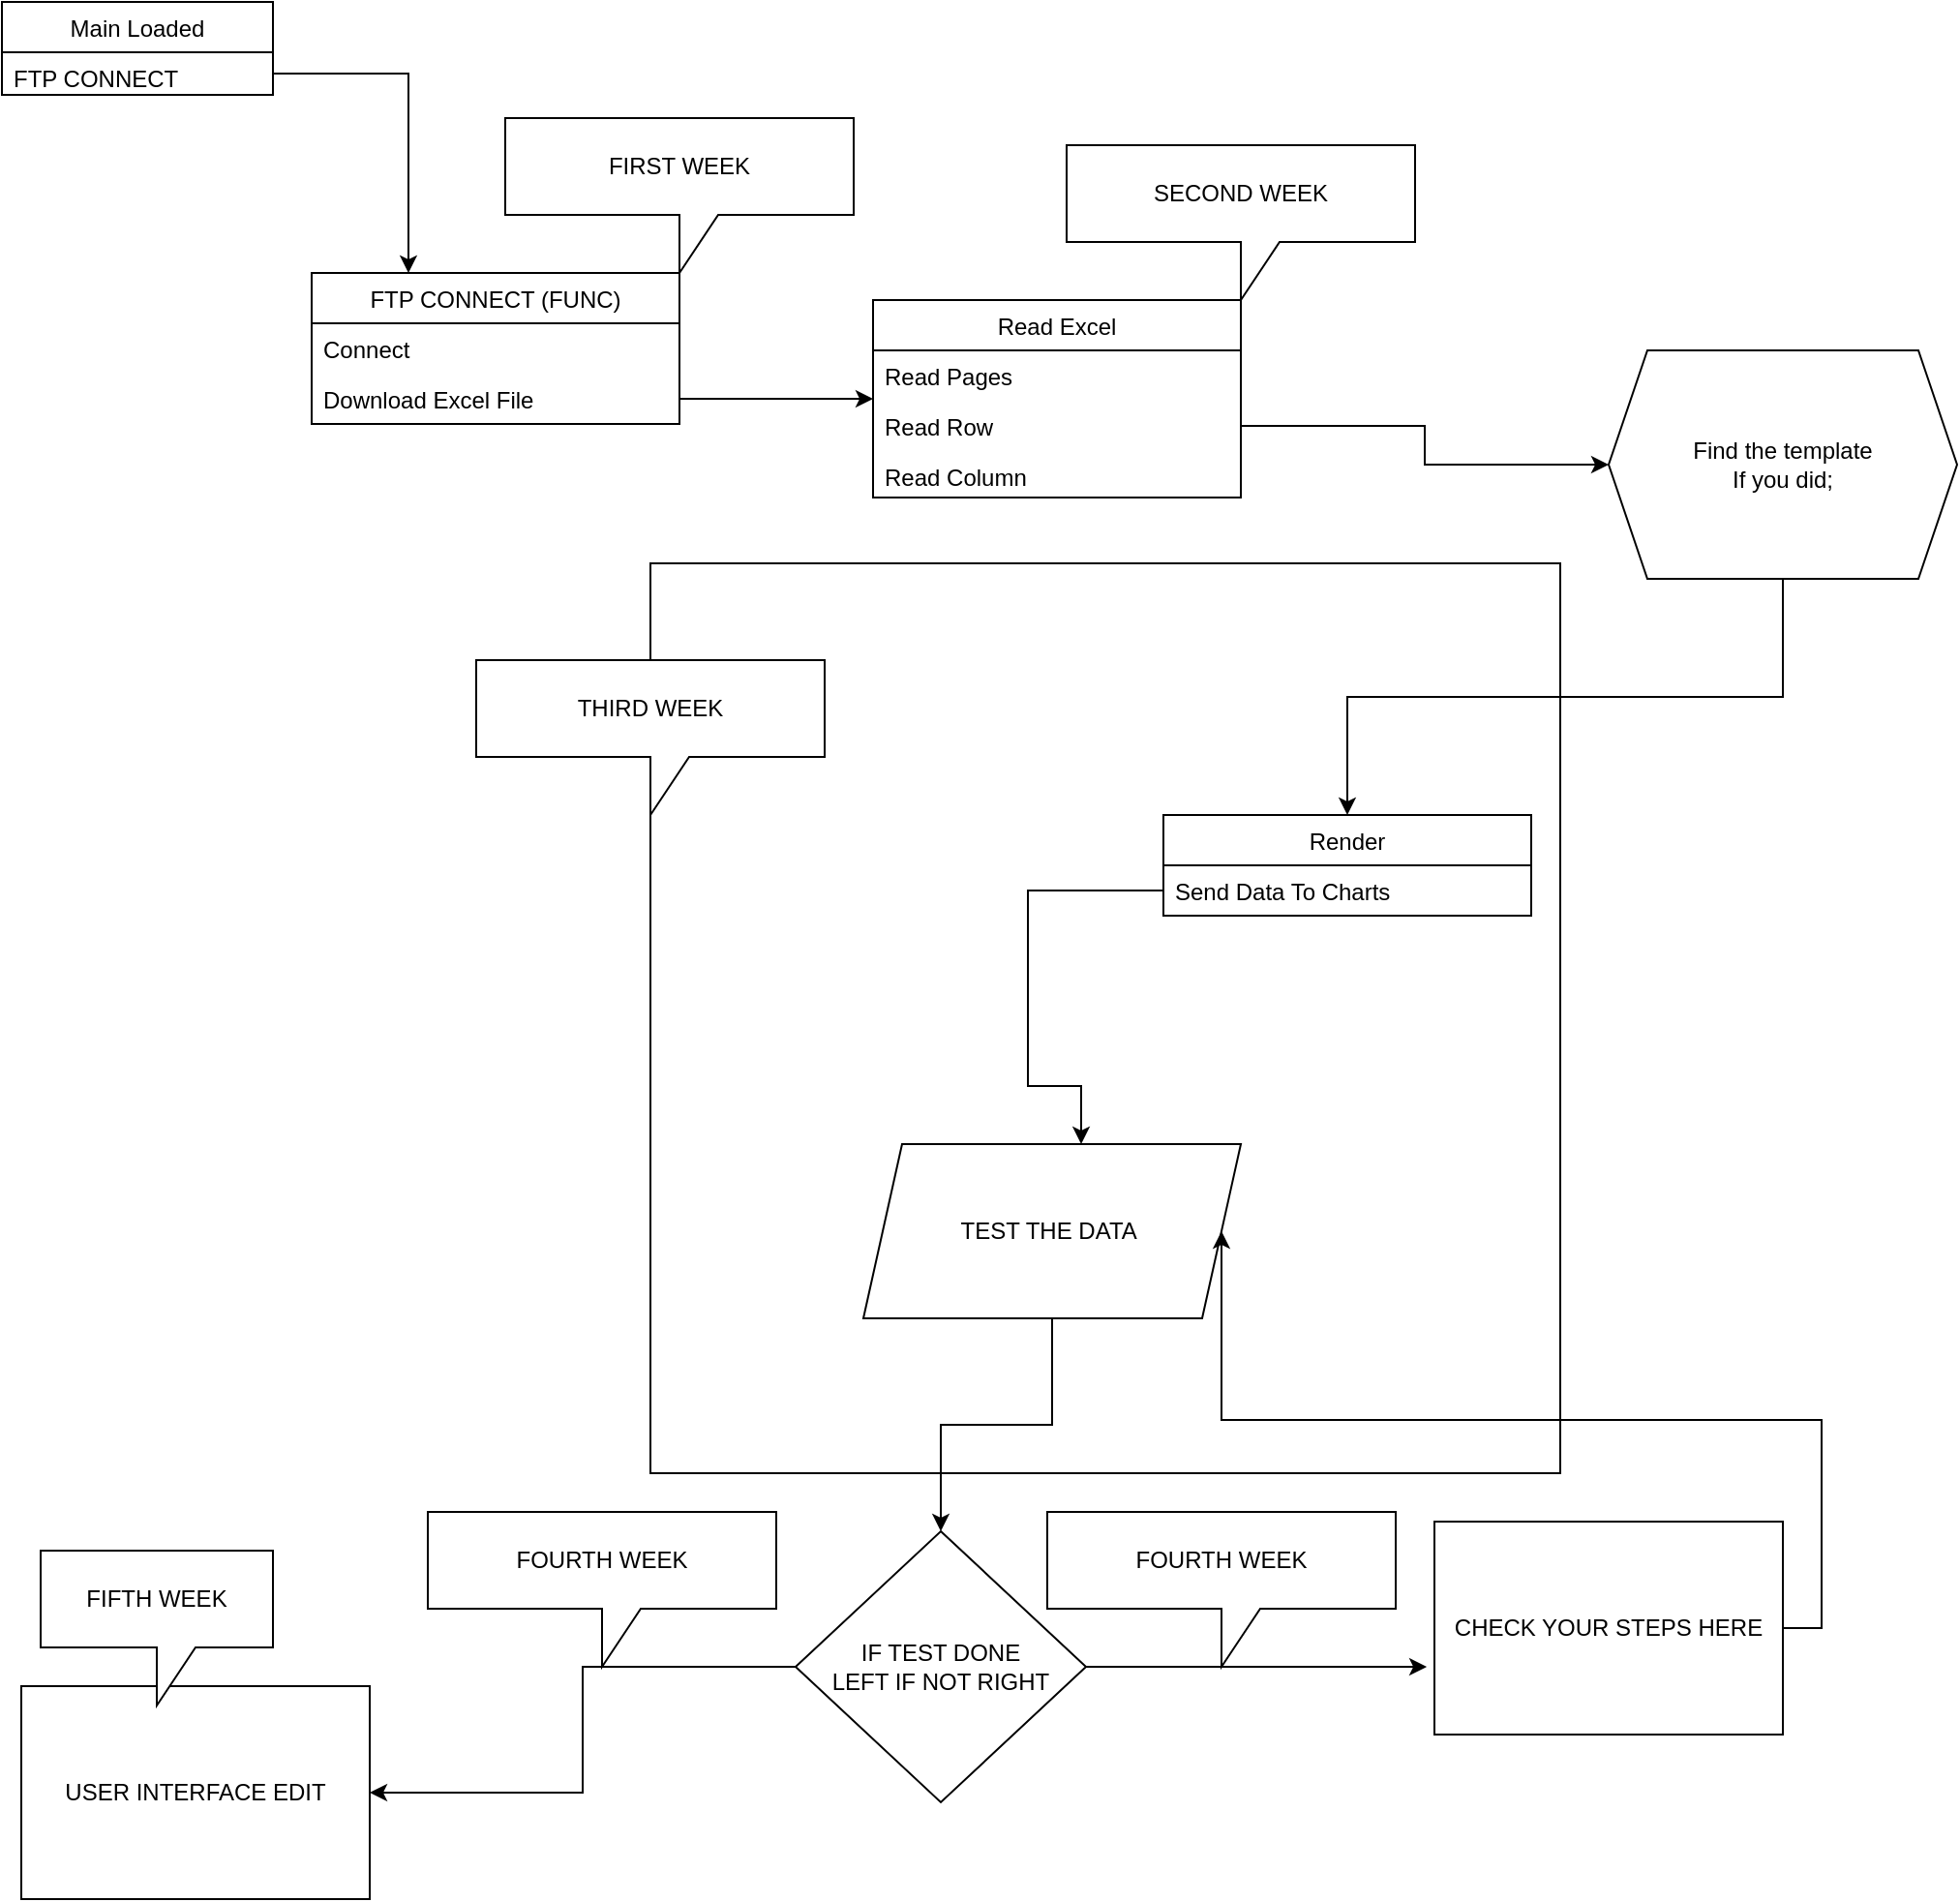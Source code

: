 <mxfile version="14.8.5" type="github"><diagram id="addmkWJrxZ1Sx96_kMYB" name="Page-1"><mxGraphModel dx="1422" dy="754" grid="1" gridSize="10" guides="1" tooltips="1" connect="1" arrows="1" fold="1" page="1" pageScale="1" pageWidth="850" pageHeight="1100" math="0" shadow="0"><root><mxCell id="0"/><mxCell id="1" parent="0"/><mxCell id="QFq9wV5uFYEqPEz84BDr-37" value="" style="whiteSpace=wrap;html=1;aspect=fixed;" parent="1" vertex="1"><mxGeometry x="425" y="350" width="470" height="470" as="geometry"/></mxCell><mxCell id="QFq9wV5uFYEqPEz84BDr-1" value="Main Loaded" style="swimlane;fontStyle=0;childLayout=stackLayout;horizontal=1;startSize=26;fillColor=none;horizontalStack=0;resizeParent=1;resizeParentMax=0;resizeLast=0;collapsible=1;marginBottom=0;" parent="1" vertex="1"><mxGeometry x="90" y="60" width="140" height="48" as="geometry"/></mxCell><mxCell id="QFq9wV5uFYEqPEz84BDr-2" value="FTP CONNECT" style="text;strokeColor=none;fillColor=none;align=left;verticalAlign=top;spacingLeft=4;spacingRight=4;overflow=hidden;rotatable=0;points=[[0,0.5],[1,0.5]];portConstraint=eastwest;" parent="QFq9wV5uFYEqPEz84BDr-1" vertex="1"><mxGeometry y="26" width="140" height="22" as="geometry"/></mxCell><mxCell id="QFq9wV5uFYEqPEz84BDr-3" value="FTP CONNECT (FUNC)" style="swimlane;fontStyle=0;childLayout=stackLayout;horizontal=1;startSize=26;fillColor=none;horizontalStack=0;resizeParent=1;resizeParentMax=0;resizeLast=0;collapsible=1;marginBottom=0;" parent="1" vertex="1"><mxGeometry x="250" y="200" width="190" height="78" as="geometry"/></mxCell><mxCell id="QFq9wV5uFYEqPEz84BDr-4" value="Connect" style="text;strokeColor=none;fillColor=none;align=left;verticalAlign=top;spacingLeft=4;spacingRight=4;overflow=hidden;rotatable=0;points=[[0,0.5],[1,0.5]];portConstraint=eastwest;" parent="QFq9wV5uFYEqPEz84BDr-3" vertex="1"><mxGeometry y="26" width="190" height="26" as="geometry"/></mxCell><mxCell id="QFq9wV5uFYEqPEz84BDr-5" value="Download Excel File" style="text;strokeColor=none;fillColor=none;align=left;verticalAlign=top;spacingLeft=4;spacingRight=4;overflow=hidden;rotatable=0;points=[[0,0.5],[1,0.5]];portConstraint=eastwest;" parent="QFq9wV5uFYEqPEz84BDr-3" vertex="1"><mxGeometry y="52" width="190" height="26" as="geometry"/></mxCell><mxCell id="QFq9wV5uFYEqPEz84BDr-6" style="edgeStyle=orthogonalEdgeStyle;rounded=0;orthogonalLoop=1;jettySize=auto;html=1;exitX=1;exitY=0.5;exitDx=0;exitDy=0;" parent="1" source="QFq9wV5uFYEqPEz84BDr-2" target="QFq9wV5uFYEqPEz84BDr-3" edge="1"><mxGeometry relative="1" as="geometry"><Array as="points"><mxPoint x="300" y="97"/></Array></mxGeometry></mxCell><mxCell id="QFq9wV5uFYEqPEz84BDr-7" value="Read Excel" style="swimlane;fontStyle=0;childLayout=stackLayout;horizontal=1;startSize=26;fillColor=none;horizontalStack=0;resizeParent=1;resizeParentMax=0;resizeLast=0;collapsible=1;marginBottom=0;" parent="1" vertex="1"><mxGeometry x="540" y="214" width="190" height="102" as="geometry"/></mxCell><mxCell id="QFq9wV5uFYEqPEz84BDr-8" value="Read Pages" style="text;strokeColor=none;fillColor=none;align=left;verticalAlign=top;spacingLeft=4;spacingRight=4;overflow=hidden;rotatable=0;points=[[0,0.5],[1,0.5]];portConstraint=eastwest;" parent="QFq9wV5uFYEqPEz84BDr-7" vertex="1"><mxGeometry y="26" width="190" height="26" as="geometry"/></mxCell><mxCell id="QFq9wV5uFYEqPEz84BDr-9" value="Read Row" style="text;strokeColor=none;fillColor=none;align=left;verticalAlign=top;spacingLeft=4;spacingRight=4;overflow=hidden;rotatable=0;points=[[0,0.5],[1,0.5]];portConstraint=eastwest;" parent="QFq9wV5uFYEqPEz84BDr-7" vertex="1"><mxGeometry y="52" width="190" height="26" as="geometry"/></mxCell><mxCell id="QFq9wV5uFYEqPEz84BDr-10" value="Read Column" style="text;strokeColor=none;fillColor=none;align=left;verticalAlign=top;spacingLeft=4;spacingRight=4;overflow=hidden;rotatable=0;points=[[0,0.5],[1,0.5]];portConstraint=eastwest;" parent="QFq9wV5uFYEqPEz84BDr-7" vertex="1"><mxGeometry y="78" width="190" height="24" as="geometry"/></mxCell><mxCell id="QFq9wV5uFYEqPEz84BDr-11" style="edgeStyle=orthogonalEdgeStyle;rounded=0;orthogonalLoop=1;jettySize=auto;html=1;exitX=1;exitY=0.5;exitDx=0;exitDy=0;" parent="1" source="QFq9wV5uFYEqPEz84BDr-5" target="QFq9wV5uFYEqPEz84BDr-7" edge="1"><mxGeometry relative="1" as="geometry"/></mxCell><mxCell id="QFq9wV5uFYEqPEz84BDr-12" value="Render" style="swimlane;fontStyle=0;childLayout=stackLayout;horizontal=1;startSize=26;fillColor=none;horizontalStack=0;resizeParent=1;resizeParentMax=0;resizeLast=0;collapsible=1;marginBottom=0;" parent="1" vertex="1"><mxGeometry x="690" y="480" width="190" height="52" as="geometry"/></mxCell><mxCell id="QFq9wV5uFYEqPEz84BDr-13" value="Send Data To Charts" style="text;strokeColor=none;fillColor=none;align=left;verticalAlign=top;spacingLeft=4;spacingRight=4;overflow=hidden;rotatable=0;points=[[0,0.5],[1,0.5]];portConstraint=eastwest;" parent="QFq9wV5uFYEqPEz84BDr-12" vertex="1"><mxGeometry y="26" width="190" height="26" as="geometry"/></mxCell><mxCell id="QFq9wV5uFYEqPEz84BDr-14" style="edgeStyle=orthogonalEdgeStyle;rounded=0;orthogonalLoop=1;jettySize=auto;html=1;exitX=1;exitY=0.5;exitDx=0;exitDy=0;entryX=0;entryY=0.5;entryDx=0;entryDy=0;" parent="1" source="QFq9wV5uFYEqPEz84BDr-9" target="QFq9wV5uFYEqPEz84BDr-16" edge="1"><mxGeometry relative="1" as="geometry"/></mxCell><mxCell id="QFq9wV5uFYEqPEz84BDr-17" style="edgeStyle=orthogonalEdgeStyle;rounded=0;orthogonalLoop=1;jettySize=auto;html=1;exitX=0.5;exitY=1;exitDx=0;exitDy=0;" parent="1" source="QFq9wV5uFYEqPEz84BDr-16" target="QFq9wV5uFYEqPEz84BDr-12" edge="1"><mxGeometry relative="1" as="geometry"/></mxCell><mxCell id="QFq9wV5uFYEqPEz84BDr-16" value="Find the template&lt;br&gt;If you did;" style="shape=hexagon;perimeter=hexagonPerimeter2;whiteSpace=wrap;html=1;fixedSize=1;" parent="1" vertex="1"><mxGeometry x="920" y="240" width="180" height="118" as="geometry"/></mxCell><mxCell id="QFq9wV5uFYEqPEz84BDr-25" style="edgeStyle=orthogonalEdgeStyle;rounded=0;orthogonalLoop=1;jettySize=auto;html=1;entryX=0.5;entryY=0;entryDx=0;entryDy=0;" parent="1" source="QFq9wV5uFYEqPEz84BDr-18" target="QFq9wV5uFYEqPEz84BDr-27" edge="1"><mxGeometry relative="1" as="geometry"><mxPoint x="560" y="760" as="targetPoint"/></mxGeometry></mxCell><mxCell id="QFq9wV5uFYEqPEz84BDr-18" value="TEST THE DATA&amp;nbsp;" style="shape=parallelogram;perimeter=parallelogramPerimeter;whiteSpace=wrap;html=1;fixedSize=1;" parent="1" vertex="1"><mxGeometry x="535" y="650" width="195" height="90" as="geometry"/></mxCell><mxCell id="QFq9wV5uFYEqPEz84BDr-19" style="edgeStyle=orthogonalEdgeStyle;rounded=0;orthogonalLoop=1;jettySize=auto;html=1;entryX=0.577;entryY=0;entryDx=0;entryDy=0;entryPerimeter=0;" parent="1" source="QFq9wV5uFYEqPEz84BDr-13" target="QFq9wV5uFYEqPEz84BDr-18" edge="1"><mxGeometry relative="1" as="geometry"><Array as="points"><mxPoint x="620" y="519"/><mxPoint x="620" y="620"/></Array></mxGeometry></mxCell><mxCell id="QFq9wV5uFYEqPEz84BDr-26" value="USER INTERFACE EDIT" style="rounded=0;whiteSpace=wrap;html=1;" parent="1" vertex="1"><mxGeometry x="100" y="930" width="180" height="110" as="geometry"/></mxCell><mxCell id="QFq9wV5uFYEqPEz84BDr-28" style="edgeStyle=orthogonalEdgeStyle;rounded=0;orthogonalLoop=1;jettySize=auto;html=1;exitX=0;exitY=0.5;exitDx=0;exitDy=0;" parent="1" source="QFq9wV5uFYEqPEz84BDr-27" target="QFq9wV5uFYEqPEz84BDr-26" edge="1"><mxGeometry relative="1" as="geometry"/></mxCell><mxCell id="QFq9wV5uFYEqPEz84BDr-30" style="edgeStyle=orthogonalEdgeStyle;rounded=0;orthogonalLoop=1;jettySize=auto;html=1;entryX=-0.022;entryY=0.682;entryDx=0;entryDy=0;entryPerimeter=0;" parent="1" source="QFq9wV5uFYEqPEz84BDr-27" target="QFq9wV5uFYEqPEz84BDr-29" edge="1"><mxGeometry relative="1" as="geometry"/></mxCell><mxCell id="QFq9wV5uFYEqPEz84BDr-27" value="IF TEST DONE&lt;br&gt;LEFT IF NOT RIGHT" style="rhombus;whiteSpace=wrap;html=1;" parent="1" vertex="1"><mxGeometry x="500" y="850" width="150" height="140" as="geometry"/></mxCell><mxCell id="QFq9wV5uFYEqPEz84BDr-31" style="edgeStyle=orthogonalEdgeStyle;rounded=0;orthogonalLoop=1;jettySize=auto;html=1;exitX=1;exitY=0.5;exitDx=0;exitDy=0;entryX=1;entryY=0.5;entryDx=0;entryDy=0;" parent="1" source="QFq9wV5uFYEqPEz84BDr-29" target="QFq9wV5uFYEqPEz84BDr-18" edge="1"><mxGeometry relative="1" as="geometry"/></mxCell><mxCell id="QFq9wV5uFYEqPEz84BDr-29" value="CHECK YOUR STEPS HERE" style="rounded=0;whiteSpace=wrap;html=1;" parent="1" vertex="1"><mxGeometry x="830" y="845" width="180" height="110" as="geometry"/></mxCell><mxCell id="QFq9wV5uFYEqPEz84BDr-32" value="FIRST WEEK" style="shape=callout;whiteSpace=wrap;html=1;perimeter=calloutPerimeter;" parent="1" vertex="1"><mxGeometry x="350" y="120" width="180" height="80" as="geometry"/></mxCell><mxCell id="QFq9wV5uFYEqPEz84BDr-33" value="SECOND WEEK" style="shape=callout;whiteSpace=wrap;html=1;perimeter=calloutPerimeter;" parent="1" vertex="1"><mxGeometry x="640" y="134" width="180" height="80" as="geometry"/></mxCell><mxCell id="QFq9wV5uFYEqPEz84BDr-34" value="THIRD WEEK" style="shape=callout;whiteSpace=wrap;html=1;perimeter=calloutPerimeter;" parent="1" vertex="1"><mxGeometry x="335" y="400" width="180" height="80" as="geometry"/></mxCell><mxCell id="QFq9wV5uFYEqPEz84BDr-35" value="FOURTH WEEK" style="shape=callout;whiteSpace=wrap;html=1;perimeter=calloutPerimeter;" parent="1" vertex="1"><mxGeometry x="310" y="840" width="180" height="80" as="geometry"/></mxCell><mxCell id="QFq9wV5uFYEqPEz84BDr-38" value="FOURTH WEEK" style="shape=callout;whiteSpace=wrap;html=1;perimeter=calloutPerimeter;" parent="1" vertex="1"><mxGeometry x="630" y="840" width="180" height="80" as="geometry"/></mxCell><mxCell id="QFq9wV5uFYEqPEz84BDr-39" value="FIFTH WEEK" style="shape=callout;whiteSpace=wrap;html=1;perimeter=calloutPerimeter;" parent="1" vertex="1"><mxGeometry x="110" y="860" width="120" height="80" as="geometry"/></mxCell></root></mxGraphModel></diagram></mxfile>